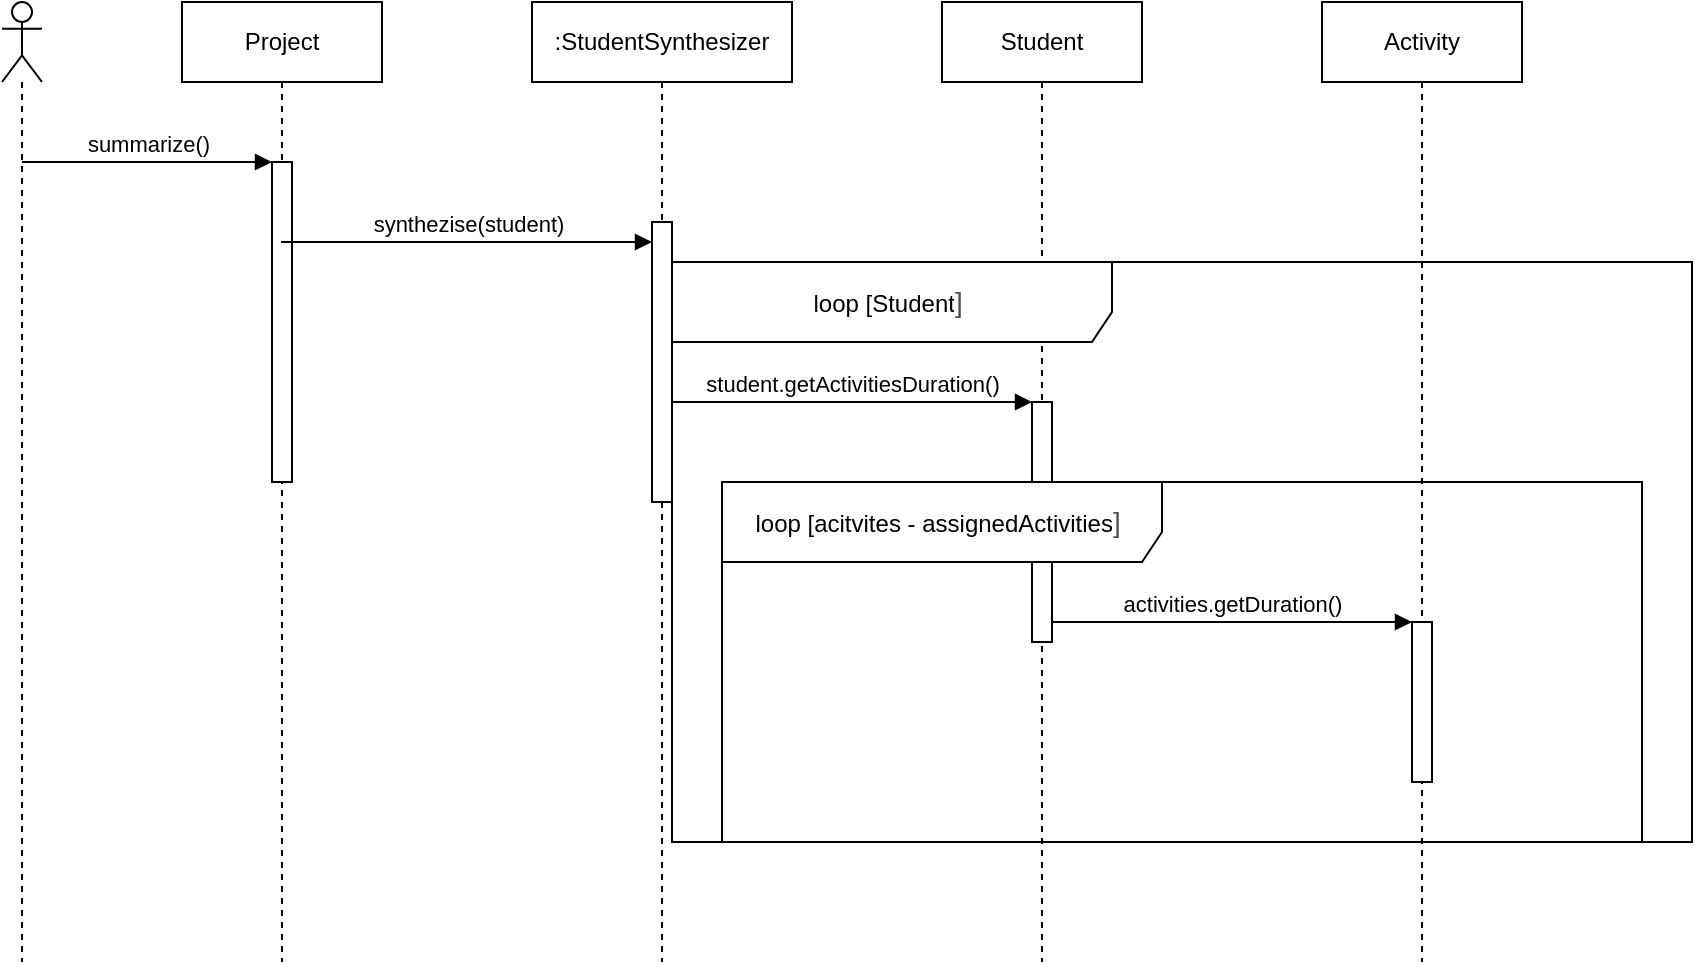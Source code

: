<mxfile version="14.6.1" type="device"><diagram id="kgpKYQtTHZ0yAKxKKP6v" name="Page-1"><mxGraphModel dx="862" dy="425" grid="1" gridSize="10" guides="1" tooltips="1" connect="1" arrows="1" fold="1" page="1" pageScale="1" pageWidth="850" pageHeight="1100" math="0" shadow="0"><root><mxCell id="0"/><mxCell id="1" parent="0"/><mxCell id="Gkz_bTcTz-ROoZdOtkhQ-1" value="" style="shape=umlLifeline;participant=umlActor;perimeter=lifelinePerimeter;whiteSpace=wrap;html=1;container=1;collapsible=0;recursiveResize=0;verticalAlign=top;spacingTop=36;outlineConnect=0;" parent="1" vertex="1"><mxGeometry x="30" y="80" width="20" height="480" as="geometry"/></mxCell><mxCell id="Gkz_bTcTz-ROoZdOtkhQ-2" value="Project" style="shape=umlLifeline;perimeter=lifelinePerimeter;whiteSpace=wrap;html=1;container=1;collapsible=0;recursiveResize=0;outlineConnect=0;" parent="1" vertex="1"><mxGeometry x="120" y="80" width="100" height="480" as="geometry"/></mxCell><mxCell id="Gkz_bTcTz-ROoZdOtkhQ-8" value="" style="html=1;points=[];perimeter=orthogonalPerimeter;" parent="Gkz_bTcTz-ROoZdOtkhQ-2" vertex="1"><mxGeometry x="45" y="80" width="10" height="160" as="geometry"/></mxCell><mxCell id="Gkz_bTcTz-ROoZdOtkhQ-3" value="Student" style="shape=umlLifeline;perimeter=lifelinePerimeter;whiteSpace=wrap;html=1;container=1;collapsible=0;recursiveResize=0;outlineConnect=0;" parent="1" vertex="1"><mxGeometry x="500" y="80" width="100" height="480" as="geometry"/></mxCell><mxCell id="Gkz_bTcTz-ROoZdOtkhQ-14" value="" style="html=1;points=[];perimeter=orthogonalPerimeter;" parent="Gkz_bTcTz-ROoZdOtkhQ-3" vertex="1"><mxGeometry x="45" y="200" width="10" height="120" as="geometry"/></mxCell><mxCell id="Gkz_bTcTz-ROoZdOtkhQ-4" value="Activity" style="shape=umlLifeline;perimeter=lifelinePerimeter;whiteSpace=wrap;html=1;container=1;collapsible=0;recursiveResize=0;outlineConnect=0;" parent="1" vertex="1"><mxGeometry x="690" y="80" width="100" height="480" as="geometry"/></mxCell><mxCell id="Gkz_bTcTz-ROoZdOtkhQ-18" value="" style="html=1;points=[];perimeter=orthogonalPerimeter;" parent="Gkz_bTcTz-ROoZdOtkhQ-4" vertex="1"><mxGeometry x="45" y="310" width="10" height="80" as="geometry"/></mxCell><mxCell id="Gkz_bTcTz-ROoZdOtkhQ-5" value=":StudentSynthesizer" style="shape=umlLifeline;perimeter=lifelinePerimeter;whiteSpace=wrap;html=1;container=1;collapsible=0;recursiveResize=0;outlineConnect=0;" parent="1" vertex="1"><mxGeometry x="295" y="80" width="130" height="480" as="geometry"/></mxCell><mxCell id="Gkz_bTcTz-ROoZdOtkhQ-11" value="" style="html=1;points=[];perimeter=orthogonalPerimeter;" parent="Gkz_bTcTz-ROoZdOtkhQ-5" vertex="1"><mxGeometry x="60" y="110" width="10" height="140" as="geometry"/></mxCell><mxCell id="Gkz_bTcTz-ROoZdOtkhQ-9" value="summarize()" style="html=1;verticalAlign=bottom;endArrow=block;entryX=0;entryY=0;" parent="1" source="Gkz_bTcTz-ROoZdOtkhQ-1" target="Gkz_bTcTz-ROoZdOtkhQ-8" edge="1"><mxGeometry relative="1" as="geometry"><mxPoint x="95" y="160" as="sourcePoint"/></mxGeometry></mxCell><mxCell id="Gkz_bTcTz-ROoZdOtkhQ-12" value="synthezise(student)" style="html=1;verticalAlign=bottom;endArrow=block;entryX=0;entryY=0;" parent="1" edge="1"><mxGeometry relative="1" as="geometry"><mxPoint x="169.5" y="200.0" as="sourcePoint"/><mxPoint x="355" y="200.0" as="targetPoint"/></mxGeometry></mxCell><mxCell id="Gkz_bTcTz-ROoZdOtkhQ-15" value="student.getActivitiesDuration()" style="html=1;verticalAlign=bottom;endArrow=block;entryX=0;entryY=0;" parent="1" source="Gkz_bTcTz-ROoZdOtkhQ-11" target="Gkz_bTcTz-ROoZdOtkhQ-14" edge="1"><mxGeometry relative="1" as="geometry"><mxPoint x="475" y="280" as="sourcePoint"/></mxGeometry></mxCell><mxCell id="Gkz_bTcTz-ROoZdOtkhQ-19" value="activities.getDuration()" style="html=1;verticalAlign=bottom;endArrow=block;entryX=0;entryY=0;" parent="1" source="Gkz_bTcTz-ROoZdOtkhQ-14" target="Gkz_bTcTz-ROoZdOtkhQ-18" edge="1"><mxGeometry relative="1" as="geometry"><mxPoint x="665" y="320" as="sourcePoint"/></mxGeometry></mxCell><mxCell id="Gkz_bTcTz-ROoZdOtkhQ-22" value="loop [acitvites - assignedActivities&lt;span style=&quot;color: rgb(77 , 81 , 86) ; font-family: &amp;#34;arial&amp;#34; , sans-serif ; font-size: 14px ; text-align: left ; background-color: rgb(255 , 255 , 255)&quot;&gt;]&amp;nbsp;&lt;/span&gt;" style="shape=umlFrame;whiteSpace=wrap;html=1;width=220;height=40;" parent="1" vertex="1"><mxGeometry x="390" y="320" width="460" height="180" as="geometry"/></mxCell><mxCell id="Gkz_bTcTz-ROoZdOtkhQ-23" value="loop [Student&lt;span style=&quot;color: rgb(77 , 81 , 86) ; font-family: &amp;#34;arial&amp;#34; , sans-serif ; font-size: 14px ; text-align: left ; background-color: rgb(255 , 255 , 255)&quot;&gt;]&amp;nbsp;&lt;/span&gt;" style="shape=umlFrame;whiteSpace=wrap;html=1;width=220;height=40;" parent="1" vertex="1"><mxGeometry x="365" y="210" width="510" height="290" as="geometry"/></mxCell></root></mxGraphModel></diagram></mxfile>